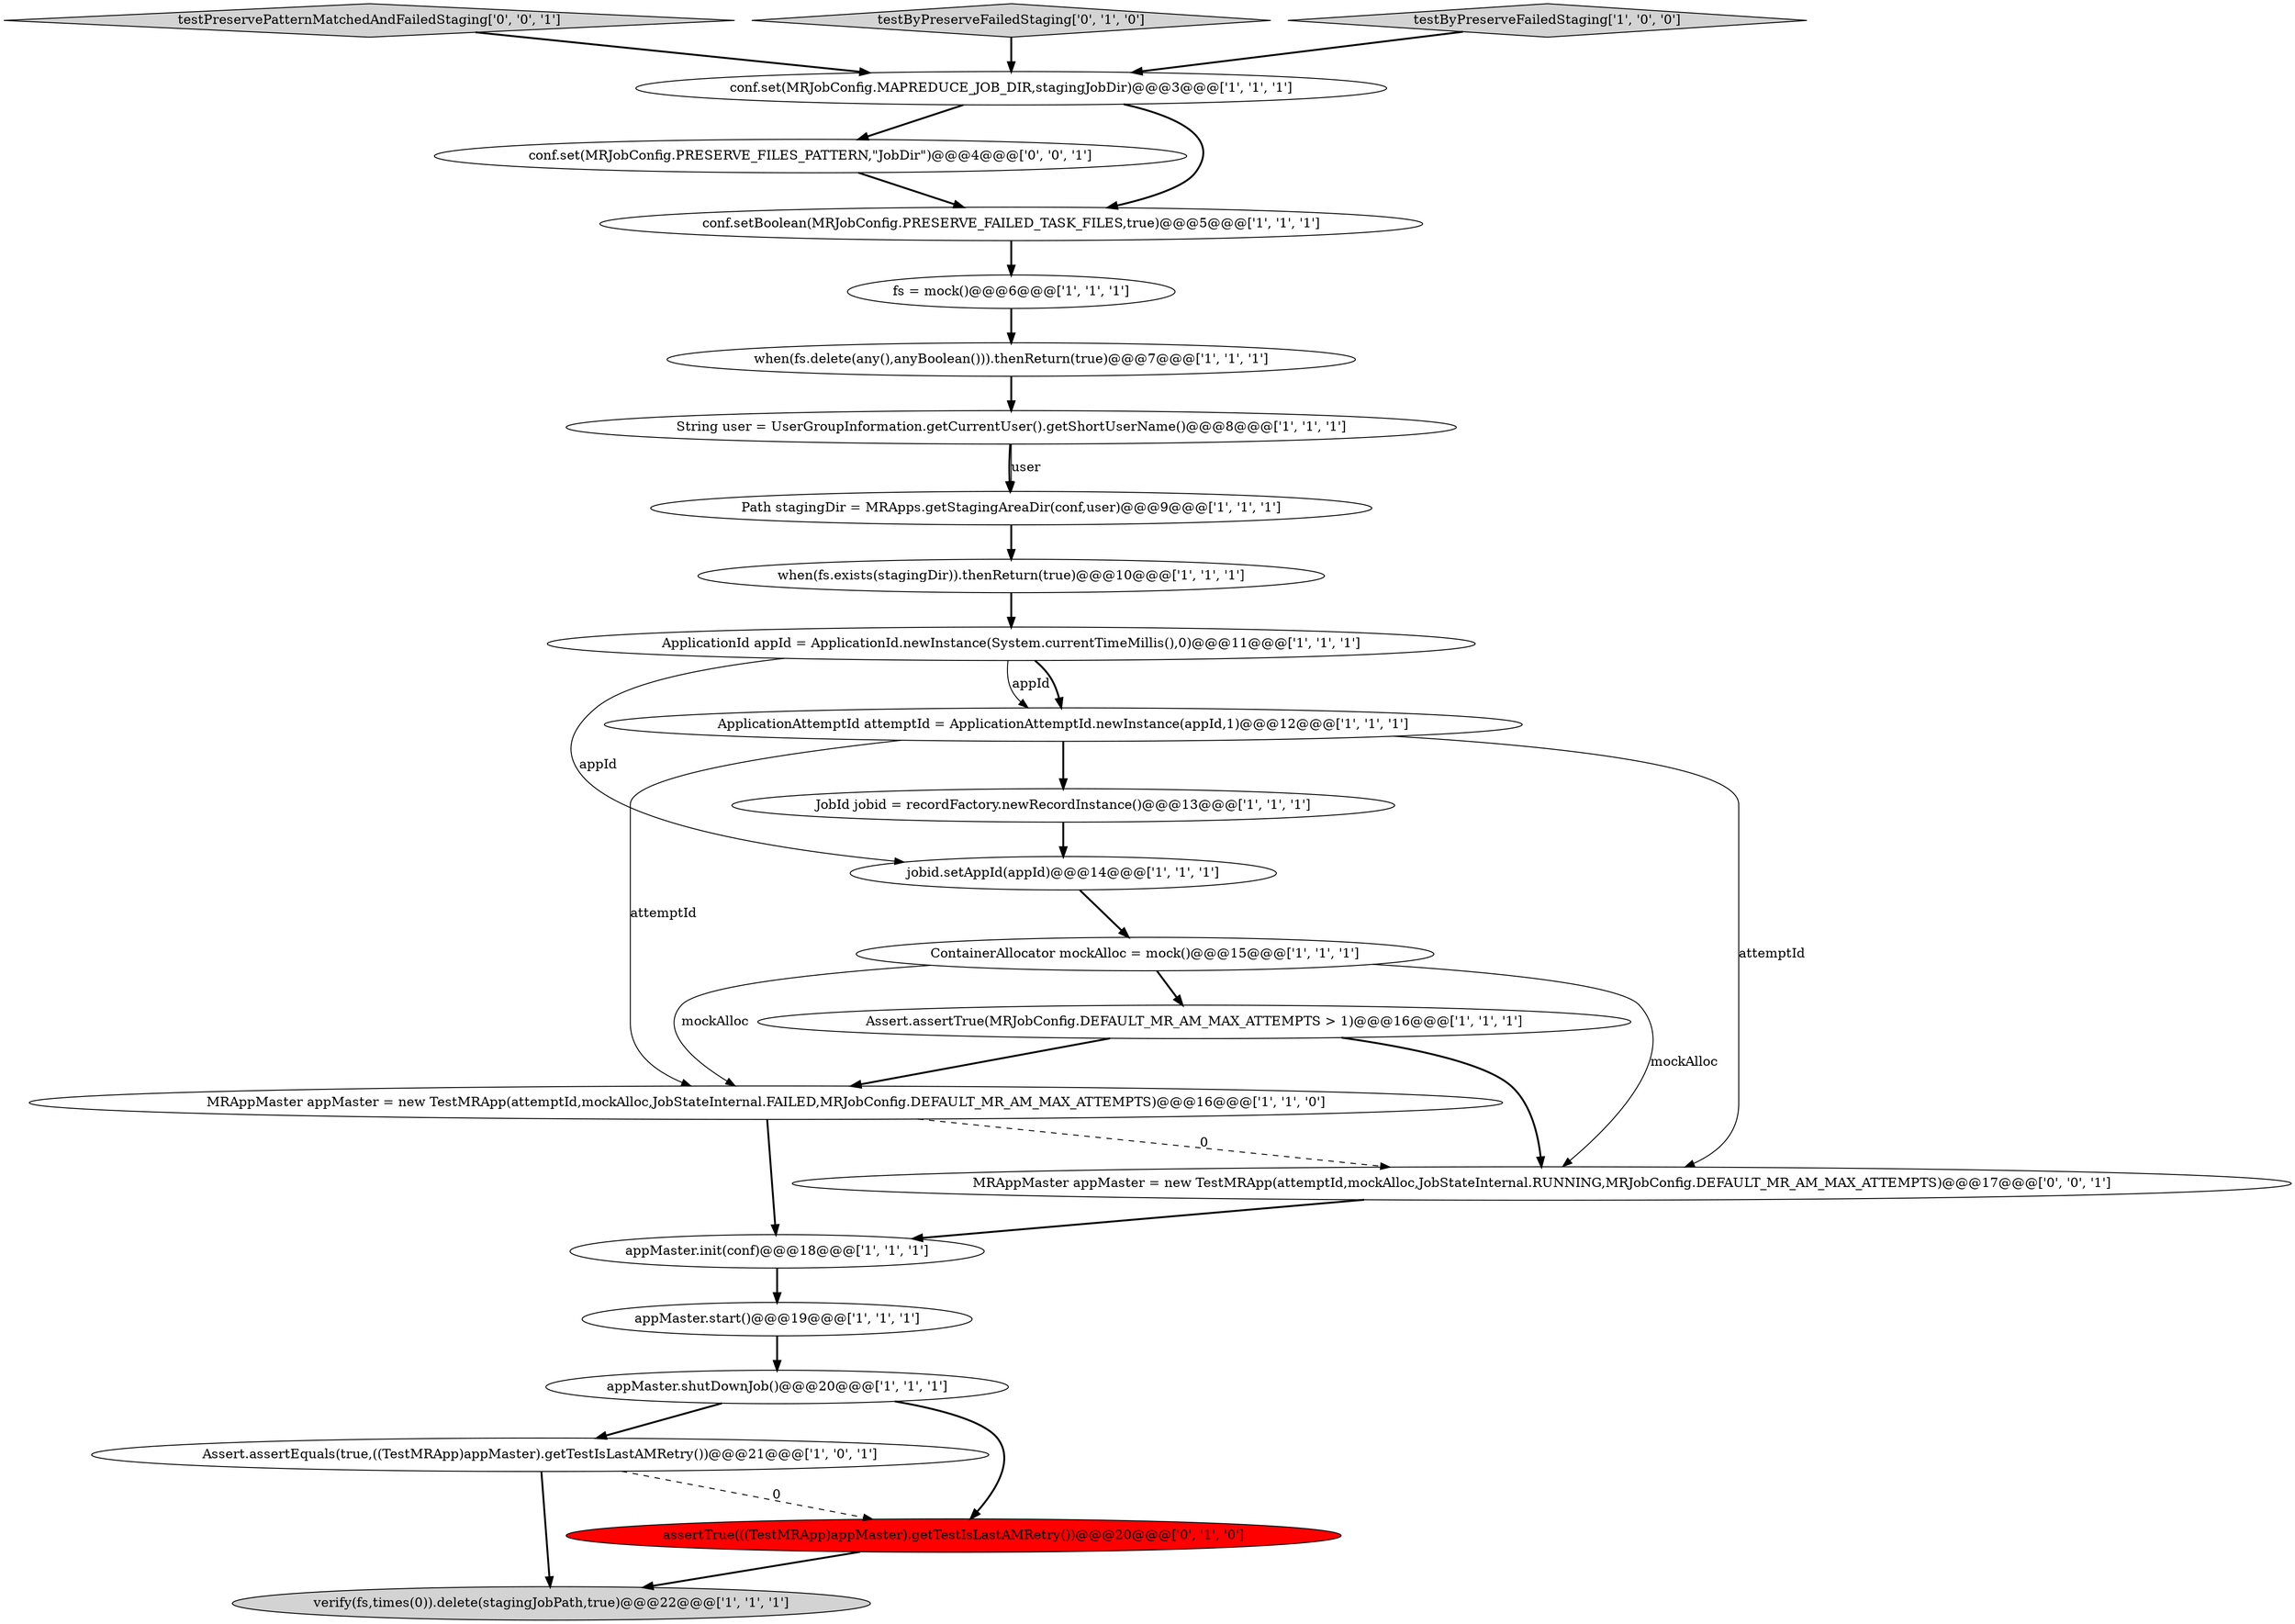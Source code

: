 digraph {
16 [style = filled, label = "appMaster.init(conf)@@@18@@@['1', '1', '1']", fillcolor = white, shape = ellipse image = "AAA0AAABBB1BBB"];
22 [style = filled, label = "MRAppMaster appMaster = new TestMRApp(attemptId,mockAlloc,JobStateInternal.RUNNING,MRJobConfig.DEFAULT_MR_AM_MAX_ATTEMPTS)@@@17@@@['0', '0', '1']", fillcolor = white, shape = ellipse image = "AAA0AAABBB3BBB"];
10 [style = filled, label = "ApplicationId appId = ApplicationId.newInstance(System.currentTimeMillis(),0)@@@11@@@['1', '1', '1']", fillcolor = white, shape = ellipse image = "AAA0AAABBB1BBB"];
13 [style = filled, label = "ApplicationAttemptId attemptId = ApplicationAttemptId.newInstance(appId,1)@@@12@@@['1', '1', '1']", fillcolor = white, shape = ellipse image = "AAA0AAABBB1BBB"];
7 [style = filled, label = "when(fs.exists(stagingDir)).thenReturn(true)@@@10@@@['1', '1', '1']", fillcolor = white, shape = ellipse image = "AAA0AAABBB1BBB"];
2 [style = filled, label = "verify(fs,times(0)).delete(stagingJobPath,true)@@@22@@@['1', '1', '1']", fillcolor = lightgray, shape = ellipse image = "AAA0AAABBB1BBB"];
5 [style = filled, label = "appMaster.start()@@@19@@@['1', '1', '1']", fillcolor = white, shape = ellipse image = "AAA0AAABBB1BBB"];
23 [style = filled, label = "testPreservePatternMatchedAndFailedStaging['0', '0', '1']", fillcolor = lightgray, shape = diamond image = "AAA0AAABBB3BBB"];
24 [style = filled, label = "conf.set(MRJobConfig.PRESERVE_FILES_PATTERN,\"JobDir\")@@@4@@@['0', '0', '1']", fillcolor = white, shape = ellipse image = "AAA0AAABBB3BBB"];
9 [style = filled, label = "Assert.assertTrue(MRJobConfig.DEFAULT_MR_AM_MAX_ATTEMPTS > 1)@@@16@@@['1', '1', '1']", fillcolor = white, shape = ellipse image = "AAA0AAABBB1BBB"];
20 [style = filled, label = "testByPreserveFailedStaging['0', '1', '0']", fillcolor = lightgray, shape = diamond image = "AAA0AAABBB2BBB"];
14 [style = filled, label = "MRAppMaster appMaster = new TestMRApp(attemptId,mockAlloc,JobStateInternal.FAILED,MRJobConfig.DEFAULT_MR_AM_MAX_ATTEMPTS)@@@16@@@['1', '1', '0']", fillcolor = white, shape = ellipse image = "AAA0AAABBB1BBB"];
17 [style = filled, label = "jobid.setAppId(appId)@@@14@@@['1', '1', '1']", fillcolor = white, shape = ellipse image = "AAA0AAABBB1BBB"];
19 [style = filled, label = "String user = UserGroupInformation.getCurrentUser().getShortUserName()@@@8@@@['1', '1', '1']", fillcolor = white, shape = ellipse image = "AAA0AAABBB1BBB"];
3 [style = filled, label = "fs = mock()@@@6@@@['1', '1', '1']", fillcolor = white, shape = ellipse image = "AAA0AAABBB1BBB"];
21 [style = filled, label = "assertTrue(((TestMRApp)appMaster).getTestIsLastAMRetry())@@@20@@@['0', '1', '0']", fillcolor = red, shape = ellipse image = "AAA1AAABBB2BBB"];
0 [style = filled, label = "conf.set(MRJobConfig.MAPREDUCE_JOB_DIR,stagingJobDir)@@@3@@@['1', '1', '1']", fillcolor = white, shape = ellipse image = "AAA0AAABBB1BBB"];
1 [style = filled, label = "when(fs.delete(any(),anyBoolean())).thenReturn(true)@@@7@@@['1', '1', '1']", fillcolor = white, shape = ellipse image = "AAA0AAABBB1BBB"];
18 [style = filled, label = "testByPreserveFailedStaging['1', '0', '0']", fillcolor = lightgray, shape = diamond image = "AAA0AAABBB1BBB"];
6 [style = filled, label = "Assert.assertEquals(true,((TestMRApp)appMaster).getTestIsLastAMRetry())@@@21@@@['1', '0', '1']", fillcolor = white, shape = ellipse image = "AAA0AAABBB1BBB"];
4 [style = filled, label = "appMaster.shutDownJob()@@@20@@@['1', '1', '1']", fillcolor = white, shape = ellipse image = "AAA0AAABBB1BBB"];
8 [style = filled, label = "JobId jobid = recordFactory.newRecordInstance()@@@13@@@['1', '1', '1']", fillcolor = white, shape = ellipse image = "AAA0AAABBB1BBB"];
11 [style = filled, label = "Path stagingDir = MRApps.getStagingAreaDir(conf,user)@@@9@@@['1', '1', '1']", fillcolor = white, shape = ellipse image = "AAA0AAABBB1BBB"];
12 [style = filled, label = "conf.setBoolean(MRJobConfig.PRESERVE_FAILED_TASK_FILES,true)@@@5@@@['1', '1', '1']", fillcolor = white, shape = ellipse image = "AAA0AAABBB1BBB"];
15 [style = filled, label = "ContainerAllocator mockAlloc = mock()@@@15@@@['1', '1', '1']", fillcolor = white, shape = ellipse image = "AAA0AAABBB1BBB"];
9->22 [style = bold, label=""];
14->16 [style = bold, label=""];
6->21 [style = dashed, label="0"];
10->17 [style = solid, label="appId"];
24->12 [style = bold, label=""];
10->13 [style = solid, label="appId"];
15->22 [style = solid, label="mockAlloc"];
3->1 [style = bold, label=""];
7->10 [style = bold, label=""];
4->6 [style = bold, label=""];
22->16 [style = bold, label=""];
15->14 [style = solid, label="mockAlloc"];
0->12 [style = bold, label=""];
20->0 [style = bold, label=""];
4->21 [style = bold, label=""];
13->22 [style = solid, label="attemptId"];
14->22 [style = dashed, label="0"];
19->11 [style = bold, label=""];
23->0 [style = bold, label=""];
21->2 [style = bold, label=""];
6->2 [style = bold, label=""];
8->17 [style = bold, label=""];
10->13 [style = bold, label=""];
15->9 [style = bold, label=""];
0->24 [style = bold, label=""];
5->4 [style = bold, label=""];
17->15 [style = bold, label=""];
9->14 [style = bold, label=""];
16->5 [style = bold, label=""];
12->3 [style = bold, label=""];
13->8 [style = bold, label=""];
1->19 [style = bold, label=""];
13->14 [style = solid, label="attemptId"];
18->0 [style = bold, label=""];
11->7 [style = bold, label=""];
19->11 [style = solid, label="user"];
}
